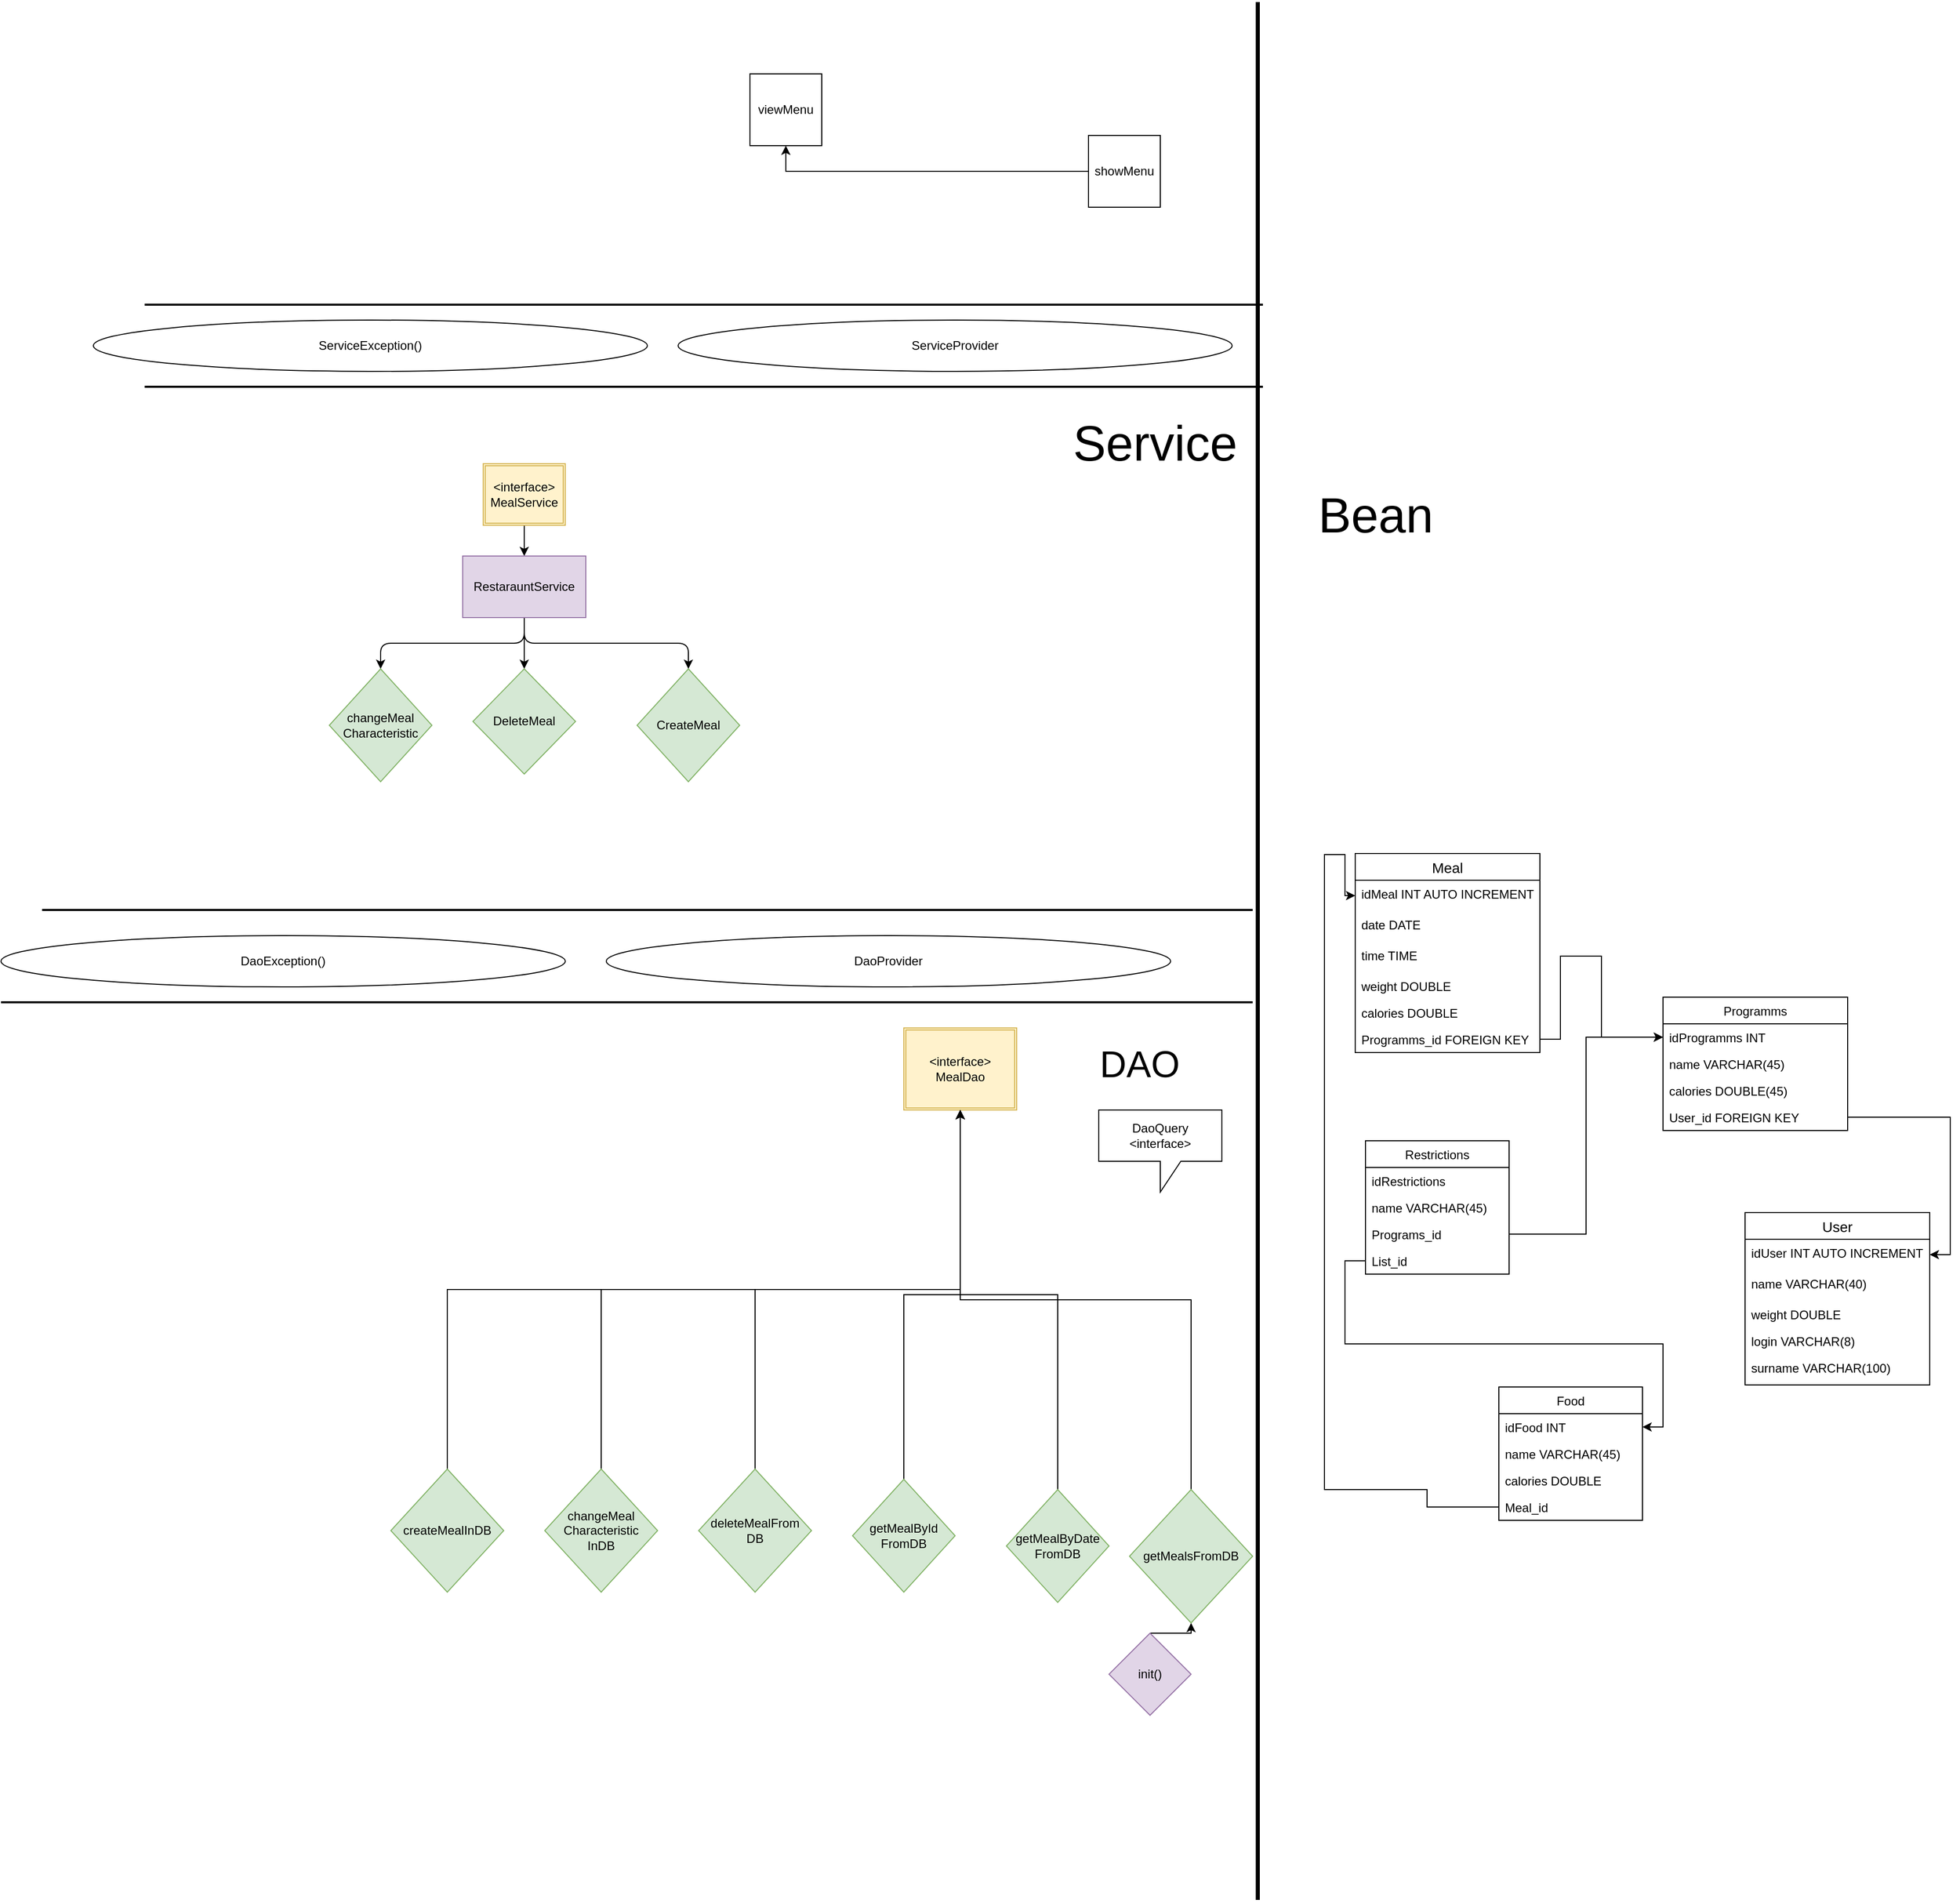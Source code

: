 <mxfile version="15.2.7" type="device"><diagram id="c3yvxUxh3kZcqtM6J-XO" name="Страница 1"><mxGraphModel dx="3355" dy="2353" grid="1" gridSize="10" guides="0" tooltips="1" connect="1" arrows="1" fold="1" page="1" pageScale="1" pageWidth="827" pageHeight="1169" background="none" math="0" shadow="0"><root><mxCell id="0"/><mxCell id="1" parent="0"/><mxCell id="Pwz-YLJkzws4ze8zwUJu-31" style="edgeStyle=orthogonalEdgeStyle;rounded=0;orthogonalLoop=1;jettySize=auto;html=1;exitX=0.5;exitY=0;exitDx=0;exitDy=0;entryX=0.5;entryY=1;entryDx=0;entryDy=0;" edge="1" parent="1" source="-x_6yDWP8HHU-Ib0mkeb-3" target="Pwz-YLJkzws4ze8zwUJu-18"><mxGeometry relative="1" as="geometry"><Array as="points"><mxPoint x="830" y="1500"/></Array></mxGeometry></mxCell><mxCell id="-x_6yDWP8HHU-Ib0mkeb-3" value="init()" style="rhombus;whiteSpace=wrap;html=1;fillColor=#e1d5e7;strokeColor=#9673a6;" parent="1" vertex="1"><mxGeometry x="750" y="1500" width="80" height="80" as="geometry"/></mxCell><mxCell id="-x_6yDWP8HHU-Ib0mkeb-27" style="edgeStyle=orthogonalEdgeStyle;curved=0;rounded=1;orthogonalLoop=1;jettySize=auto;html=1;exitX=0.5;exitY=1;exitDx=0;exitDy=0;entryX=0.5;entryY=0;entryDx=0;entryDy=0;" parent="1" source="-x_6yDWP8HHU-Ib0mkeb-16" target="-x_6yDWP8HHU-Ib0mkeb-22" edge="1"><mxGeometry relative="1" as="geometry"/></mxCell><mxCell id="-x_6yDWP8HHU-Ib0mkeb-16" value="&amp;lt;interface&amp;gt;&lt;br&gt;MealService" style="shape=ext;double=1;rounded=0;whiteSpace=wrap;html=1;fillColor=#fff2cc;strokeColor=#d6b656;" parent="1" vertex="1"><mxGeometry x="140" y="360" width="80" height="60" as="geometry"/></mxCell><mxCell id="-x_6yDWP8HHU-Ib0mkeb-20" value="&lt;span style=&quot;font-family: &amp;#34;helvetica&amp;#34;&quot;&gt;viewMenu&lt;/span&gt;" style="whiteSpace=wrap;html=1;aspect=fixed;rounded=0;" parent="1" vertex="1"><mxGeometry x="400" y="-20" width="70" height="70" as="geometry"/></mxCell><mxCell id="-x_6yDWP8HHU-Ib0mkeb-28" style="edgeStyle=orthogonalEdgeStyle;curved=0;rounded=1;orthogonalLoop=1;jettySize=auto;html=1;exitX=0.5;exitY=1;exitDx=0;exitDy=0;entryX=0.5;entryY=0;entryDx=0;entryDy=0;" parent="1" source="-x_6yDWP8HHU-Ib0mkeb-22" target="-x_6yDWP8HHU-Ib0mkeb-24" edge="1"><mxGeometry relative="1" as="geometry"/></mxCell><mxCell id="-x_6yDWP8HHU-Ib0mkeb-29" style="edgeStyle=orthogonalEdgeStyle;curved=0;rounded=1;orthogonalLoop=1;jettySize=auto;html=1;exitX=0.5;exitY=1;exitDx=0;exitDy=0;" parent="1" source="-x_6yDWP8HHU-Ib0mkeb-22" target="-x_6yDWP8HHU-Ib0mkeb-25" edge="1"><mxGeometry relative="1" as="geometry"/></mxCell><mxCell id="-x_6yDWP8HHU-Ib0mkeb-41" style="edgeStyle=orthogonalEdgeStyle;curved=0;rounded=1;orthogonalLoop=1;jettySize=auto;html=1;exitX=0.5;exitY=1;exitDx=0;exitDy=0;entryX=0.5;entryY=0;entryDx=0;entryDy=0;" parent="1" source="-x_6yDWP8HHU-Ib0mkeb-22" target="-x_6yDWP8HHU-Ib0mkeb-40" edge="1"><mxGeometry relative="1" as="geometry"><Array as="points"><mxPoint x="180" y="511"/></Array></mxGeometry></mxCell><mxCell id="-x_6yDWP8HHU-Ib0mkeb-22" value="RestarauntService" style="rounded=0;whiteSpace=wrap;html=1;fillColor=#e1d5e7;strokeColor=#9673a6;" parent="1" vertex="1"><mxGeometry x="120" y="450" width="120" height="60" as="geometry"/></mxCell><mxCell id="-x_6yDWP8HHU-Ib0mkeb-24" value="CreateMeal" style="rhombus;whiteSpace=wrap;html=1;rounded=0;fillColor=#d5e8d4;strokeColor=#82b366;" parent="1" vertex="1"><mxGeometry x="290" y="560" width="100" height="110" as="geometry"/></mxCell><mxCell id="-x_6yDWP8HHU-Ib0mkeb-25" value="changeMeal&lt;br&gt;Characteristic" style="rhombus;whiteSpace=wrap;html=1;rounded=0;fillColor=#d5e8d4;strokeColor=#82b366;" parent="1" vertex="1"><mxGeometry x="-10" y="560" width="100" height="110" as="geometry"/></mxCell><mxCell id="-x_6yDWP8HHU-Ib0mkeb-40" value="DeleteMeal" style="rhombus;whiteSpace=wrap;html=1;rounded=0;fillColor=#d5e8d4;strokeColor=#82b366;" parent="1" vertex="1"><mxGeometry x="130" y="560" width="100" height="102.5" as="geometry"/></mxCell><mxCell id="-x_6yDWP8HHU-Ib0mkeb-44" value="" style="line;strokeWidth=2;html=1;rounded=0;" parent="1" vertex="1"><mxGeometry x="-190" y="200" width="1090" height="10" as="geometry"/></mxCell><mxCell id="-x_6yDWP8HHU-Ib0mkeb-45" value="" style="line;strokeWidth=2;html=1;rounded=0;" parent="1" vertex="1"><mxGeometry x="-290" y="790" width="1180" height="10" as="geometry"/></mxCell><mxCell id="bCsFz-7SM2GW4BfeGcmT-1" value="" style="line;strokeWidth=4;direction=south;html=1;perimeter=backbonePerimeter;points=[];outlineConnect=0;" parent="1" vertex="1"><mxGeometry x="890" y="-90" width="10" height="1850" as="geometry"/></mxCell><mxCell id="bCsFz-7SM2GW4BfeGcmT-2" value="User" style="swimlane;fontStyle=0;childLayout=stackLayout;horizontal=1;startSize=26;horizontalStack=0;resizeParent=1;resizeParentMax=0;resizeLast=0;collapsible=1;marginBottom=0;align=center;fontSize=14;" parent="1" vertex="1"><mxGeometry x="1370" y="1090" width="180" height="168" as="geometry"/></mxCell><mxCell id="bCsFz-7SM2GW4BfeGcmT-3" value="idUser INT AUTO INCREMENT" style="text;strokeColor=none;fillColor=none;spacingLeft=4;spacingRight=4;overflow=hidden;rotatable=0;points=[[0,0.5],[1,0.5]];portConstraint=eastwest;fontSize=12;" parent="bCsFz-7SM2GW4BfeGcmT-2" vertex="1"><mxGeometry y="26" width="180" height="30" as="geometry"/></mxCell><mxCell id="bCsFz-7SM2GW4BfeGcmT-4" value="name VARCHAR(40)" style="text;strokeColor=none;fillColor=none;spacingLeft=4;spacingRight=4;overflow=hidden;rotatable=0;points=[[0,0.5],[1,0.5]];portConstraint=eastwest;fontSize=12;" parent="bCsFz-7SM2GW4BfeGcmT-2" vertex="1"><mxGeometry y="56" width="180" height="30" as="geometry"/></mxCell><mxCell id="76D0ixJ6Ea2DuN9ZIMmK-1" value="weight DOUBLE" style="text;strokeColor=none;fillColor=none;align=left;verticalAlign=top;spacingLeft=4;spacingRight=4;overflow=hidden;rotatable=0;points=[[0,0.5],[1,0.5]];portConstraint=eastwest;" parent="bCsFz-7SM2GW4BfeGcmT-2" vertex="1"><mxGeometry y="86" width="180" height="26" as="geometry"/></mxCell><mxCell id="76D0ixJ6Ea2DuN9ZIMmK-2" value="login VARCHAR(8)" style="text;strokeColor=none;fillColor=none;align=left;verticalAlign=top;spacingLeft=4;spacingRight=4;overflow=hidden;rotatable=0;points=[[0,0.5],[1,0.5]];portConstraint=eastwest;" parent="bCsFz-7SM2GW4BfeGcmT-2" vertex="1"><mxGeometry y="112" width="180" height="26" as="geometry"/></mxCell><mxCell id="bCsFz-7SM2GW4BfeGcmT-5" value="surname VARCHAR(100)" style="text;strokeColor=none;fillColor=none;spacingLeft=4;spacingRight=4;overflow=hidden;rotatable=0;points=[[0,0.5],[1,0.5]];portConstraint=eastwest;fontSize=12;" parent="bCsFz-7SM2GW4BfeGcmT-2" vertex="1"><mxGeometry y="138" width="180" height="30" as="geometry"/></mxCell><mxCell id="pEmIB4G5JWECPg8yHSfa-1" value="Meal" style="swimlane;fontStyle=0;childLayout=stackLayout;horizontal=1;startSize=26;horizontalStack=0;resizeParent=1;resizeParentMax=0;resizeLast=0;collapsible=1;marginBottom=0;align=center;fontSize=14;" parent="1" vertex="1"><mxGeometry x="990" y="740" width="180" height="194" as="geometry"><mxRectangle x="340" y="990" width="60" height="26" as="alternateBounds"/></mxGeometry></mxCell><mxCell id="pEmIB4G5JWECPg8yHSfa-2" value="idMeal INT AUTO INCREMENT" style="text;strokeColor=none;fillColor=none;spacingLeft=4;spacingRight=4;overflow=hidden;rotatable=0;points=[[0,0.5],[1,0.5]];portConstraint=eastwest;fontSize=12;" parent="pEmIB4G5JWECPg8yHSfa-1" vertex="1"><mxGeometry y="26" width="180" height="30" as="geometry"/></mxCell><mxCell id="pEmIB4G5JWECPg8yHSfa-3" value="date DATE" style="text;strokeColor=none;fillColor=none;spacingLeft=4;spacingRight=4;overflow=hidden;rotatable=0;points=[[0,0.5],[1,0.5]];portConstraint=eastwest;fontSize=12;" parent="pEmIB4G5JWECPg8yHSfa-1" vertex="1"><mxGeometry y="56" width="180" height="30" as="geometry"/></mxCell><mxCell id="pEmIB4G5JWECPg8yHSfa-4" value="time TIME &#10;" style="text;strokeColor=none;fillColor=none;spacingLeft=4;spacingRight=4;overflow=hidden;rotatable=0;points=[[0,0.5],[1,0.5]];portConstraint=eastwest;fontSize=12;" parent="pEmIB4G5JWECPg8yHSfa-1" vertex="1"><mxGeometry y="86" width="180" height="30" as="geometry"/></mxCell><mxCell id="pEmIB4G5JWECPg8yHSfa-6" value="weight DOUBLE" style="text;strokeColor=none;fillColor=none;align=left;verticalAlign=top;spacingLeft=4;spacingRight=4;overflow=hidden;rotatable=0;points=[[0,0.5],[1,0.5]];portConstraint=eastwest;" parent="pEmIB4G5JWECPg8yHSfa-1" vertex="1"><mxGeometry y="116" width="180" height="26" as="geometry"/></mxCell><mxCell id="pEmIB4G5JWECPg8yHSfa-7" value="calories DOUBLE&#10;" style="text;strokeColor=none;fillColor=none;align=left;verticalAlign=top;spacingLeft=4;spacingRight=4;overflow=hidden;rotatable=0;points=[[0,0.5],[1,0.5]];portConstraint=eastwest;" parent="pEmIB4G5JWECPg8yHSfa-1" vertex="1"><mxGeometry y="142" width="180" height="26" as="geometry"/></mxCell><mxCell id="76D0ixJ6Ea2DuN9ZIMmK-19" value="Programms_id FOREIGN KEY" style="text;strokeColor=none;fillColor=none;align=left;verticalAlign=top;spacingLeft=4;spacingRight=4;overflow=hidden;rotatable=0;points=[[0,0.5],[1,0.5]];portConstraint=eastwest;" parent="pEmIB4G5JWECPg8yHSfa-1" vertex="1"><mxGeometry y="168" width="180" height="26" as="geometry"/></mxCell><mxCell id="76D0ixJ6Ea2DuN9ZIMmK-3" value="Programms" style="swimlane;fontStyle=0;childLayout=stackLayout;horizontal=1;startSize=26;horizontalStack=0;resizeParent=1;resizeParentMax=0;resizeLast=0;collapsible=1;marginBottom=0;" parent="1" vertex="1"><mxGeometry x="1290" y="880" width="180" height="130" as="geometry"/></mxCell><mxCell id="76D0ixJ6Ea2DuN9ZIMmK-4" value="idProgramms INT " style="text;strokeColor=none;fillColor=none;align=left;verticalAlign=top;spacingLeft=4;spacingRight=4;overflow=hidden;rotatable=0;points=[[0,0.5],[1,0.5]];portConstraint=eastwest;" parent="76D0ixJ6Ea2DuN9ZIMmK-3" vertex="1"><mxGeometry y="26" width="180" height="26" as="geometry"/></mxCell><mxCell id="76D0ixJ6Ea2DuN9ZIMmK-5" value="name VARCHAR(45)" style="text;strokeColor=none;fillColor=none;align=left;verticalAlign=top;spacingLeft=4;spacingRight=4;overflow=hidden;rotatable=0;points=[[0,0.5],[1,0.5]];portConstraint=eastwest;" parent="76D0ixJ6Ea2DuN9ZIMmK-3" vertex="1"><mxGeometry y="52" width="180" height="26" as="geometry"/></mxCell><mxCell id="76D0ixJ6Ea2DuN9ZIMmK-6" value="calories DOUBLE(45)" style="text;strokeColor=none;fillColor=none;align=left;verticalAlign=top;spacingLeft=4;spacingRight=4;overflow=hidden;rotatable=0;points=[[0,0.5],[1,0.5]];portConstraint=eastwest;" parent="76D0ixJ6Ea2DuN9ZIMmK-3" vertex="1"><mxGeometry y="78" width="180" height="26" as="geometry"/></mxCell><mxCell id="76D0ixJ6Ea2DuN9ZIMmK-7" value="User_id FOREIGN KEY" style="text;strokeColor=none;fillColor=none;align=left;verticalAlign=top;spacingLeft=4;spacingRight=4;overflow=hidden;rotatable=0;points=[[0,0.5],[1,0.5]];portConstraint=eastwest;" parent="76D0ixJ6Ea2DuN9ZIMmK-3" vertex="1"><mxGeometry y="104" width="180" height="26" as="geometry"/></mxCell><mxCell id="76D0ixJ6Ea2DuN9ZIMmK-9" value="Restrictions" style="swimlane;fontStyle=0;childLayout=stackLayout;horizontal=1;startSize=26;horizontalStack=0;resizeParent=1;resizeParentMax=0;resizeLast=0;collapsible=1;marginBottom=0;" parent="1" vertex="1"><mxGeometry x="1000" y="1020" width="140" height="130" as="geometry"/></mxCell><mxCell id="76D0ixJ6Ea2DuN9ZIMmK-10" value="idRestrictions&#10;" style="text;strokeColor=none;fillColor=none;align=left;verticalAlign=top;spacingLeft=4;spacingRight=4;overflow=hidden;rotatable=0;points=[[0,0.5],[1,0.5]];portConstraint=eastwest;" parent="76D0ixJ6Ea2DuN9ZIMmK-9" vertex="1"><mxGeometry y="26" width="140" height="26" as="geometry"/></mxCell><mxCell id="76D0ixJ6Ea2DuN9ZIMmK-11" value="name VARCHAR(45)&#10;" style="text;strokeColor=none;fillColor=none;align=left;verticalAlign=top;spacingLeft=4;spacingRight=4;overflow=hidden;rotatable=0;points=[[0,0.5],[1,0.5]];portConstraint=eastwest;" parent="76D0ixJ6Ea2DuN9ZIMmK-9" vertex="1"><mxGeometry y="52" width="140" height="26" as="geometry"/></mxCell><mxCell id="76D0ixJ6Ea2DuN9ZIMmK-12" value="Programs_id" style="text;strokeColor=none;fillColor=none;align=left;verticalAlign=top;spacingLeft=4;spacingRight=4;overflow=hidden;rotatable=0;points=[[0,0.5],[1,0.5]];portConstraint=eastwest;" parent="76D0ixJ6Ea2DuN9ZIMmK-9" vertex="1"><mxGeometry y="78" width="140" height="26" as="geometry"/></mxCell><mxCell id="76D0ixJ6Ea2DuN9ZIMmK-24" value="List_id" style="text;strokeColor=none;fillColor=none;align=left;verticalAlign=top;spacingLeft=4;spacingRight=4;overflow=hidden;rotatable=0;points=[[0,0.5],[1,0.5]];portConstraint=eastwest;" parent="76D0ixJ6Ea2DuN9ZIMmK-9" vertex="1"><mxGeometry y="104" width="140" height="26" as="geometry"/></mxCell><mxCell id="76D0ixJ6Ea2DuN9ZIMmK-13" value="Food" style="swimlane;fontStyle=0;childLayout=stackLayout;horizontal=1;startSize=26;horizontalStack=0;resizeParent=1;resizeParentMax=0;resizeLast=0;collapsible=1;marginBottom=0;" parent="1" vertex="1"><mxGeometry x="1130" y="1260" width="140" height="130" as="geometry"/></mxCell><mxCell id="76D0ixJ6Ea2DuN9ZIMmK-14" value="idFood INT" style="text;strokeColor=none;fillColor=none;align=left;verticalAlign=top;spacingLeft=4;spacingRight=4;overflow=hidden;rotatable=0;points=[[0,0.5],[1,0.5]];portConstraint=eastwest;" parent="76D0ixJ6Ea2DuN9ZIMmK-13" vertex="1"><mxGeometry y="26" width="140" height="26" as="geometry"/></mxCell><mxCell id="76D0ixJ6Ea2DuN9ZIMmK-15" value="name VARCHAR(45)" style="text;strokeColor=none;fillColor=none;align=left;verticalAlign=top;spacingLeft=4;spacingRight=4;overflow=hidden;rotatable=0;points=[[0,0.5],[1,0.5]];portConstraint=eastwest;" parent="76D0ixJ6Ea2DuN9ZIMmK-13" vertex="1"><mxGeometry y="52" width="140" height="26" as="geometry"/></mxCell><mxCell id="76D0ixJ6Ea2DuN9ZIMmK-16" value="calories DOUBLE" style="text;strokeColor=none;fillColor=none;align=left;verticalAlign=top;spacingLeft=4;spacingRight=4;overflow=hidden;rotatable=0;points=[[0,0.5],[1,0.5]];portConstraint=eastwest;" parent="76D0ixJ6Ea2DuN9ZIMmK-13" vertex="1"><mxGeometry y="78" width="140" height="26" as="geometry"/></mxCell><mxCell id="76D0ixJ6Ea2DuN9ZIMmK-17" value="Meal_id&#10;" style="text;strokeColor=none;fillColor=none;align=left;verticalAlign=top;spacingLeft=4;spacingRight=4;overflow=hidden;rotatable=0;points=[[0,0.5],[1,0.5]];portConstraint=eastwest;" parent="76D0ixJ6Ea2DuN9ZIMmK-13" vertex="1"><mxGeometry y="104" width="140" height="26" as="geometry"/></mxCell><mxCell id="76D0ixJ6Ea2DuN9ZIMmK-20" style="edgeStyle=orthogonalEdgeStyle;rounded=0;orthogonalLoop=1;jettySize=auto;html=1;exitX=1;exitY=0.5;exitDx=0;exitDy=0;entryX=0;entryY=0.5;entryDx=0;entryDy=0;" parent="1" source="76D0ixJ6Ea2DuN9ZIMmK-19" target="76D0ixJ6Ea2DuN9ZIMmK-4" edge="1"><mxGeometry relative="1" as="geometry"><mxPoint x="530" y="1240" as="targetPoint"/><Array as="points"><mxPoint x="1190" y="921"/><mxPoint x="1190" y="840"/><mxPoint x="1230" y="840"/><mxPoint x="1230" y="919"/></Array></mxGeometry></mxCell><mxCell id="76D0ixJ6Ea2DuN9ZIMmK-21" style="edgeStyle=orthogonalEdgeStyle;rounded=0;orthogonalLoop=1;jettySize=auto;html=1;exitX=0;exitY=0.5;exitDx=0;exitDy=0;entryX=0;entryY=0.5;entryDx=0;entryDy=0;" parent="1" source="76D0ixJ6Ea2DuN9ZIMmK-17" target="pEmIB4G5JWECPg8yHSfa-2" edge="1"><mxGeometry relative="1" as="geometry"><Array as="points"><mxPoint x="1060" y="1377"/><mxPoint x="1060" y="1360"/><mxPoint x="960" y="1360"/><mxPoint x="960" y="741"/><mxPoint x="980" y="741"/><mxPoint x="980" y="781"/></Array></mxGeometry></mxCell><mxCell id="76D0ixJ6Ea2DuN9ZIMmK-23" style="edgeStyle=orthogonalEdgeStyle;rounded=0;orthogonalLoop=1;jettySize=auto;html=1;exitX=1;exitY=0.5;exitDx=0;exitDy=0;entryX=0;entryY=0.5;entryDx=0;entryDy=0;" parent="1" source="76D0ixJ6Ea2DuN9ZIMmK-12" target="76D0ixJ6Ea2DuN9ZIMmK-4" edge="1"><mxGeometry relative="1" as="geometry"/></mxCell><mxCell id="76D0ixJ6Ea2DuN9ZIMmK-25" style="edgeStyle=orthogonalEdgeStyle;rounded=0;orthogonalLoop=1;jettySize=auto;html=1;exitX=0;exitY=0.5;exitDx=0;exitDy=0;entryX=1;entryY=0.5;entryDx=0;entryDy=0;" parent="1" source="76D0ixJ6Ea2DuN9ZIMmK-24" target="76D0ixJ6Ea2DuN9ZIMmK-14" edge="1"><mxGeometry relative="1" as="geometry"/></mxCell><mxCell id="jZW5hyT2n3iZxvgtVARV-4" style="edgeStyle=orthogonalEdgeStyle;rounded=0;orthogonalLoop=1;jettySize=auto;html=1;exitX=0;exitY=0.5;exitDx=0;exitDy=0;entryX=0.5;entryY=1;entryDx=0;entryDy=0;" parent="1" source="jZW5hyT2n3iZxvgtVARV-3" target="-x_6yDWP8HHU-Ib0mkeb-20" edge="1"><mxGeometry relative="1" as="geometry"/></mxCell><mxCell id="jZW5hyT2n3iZxvgtVARV-3" value="&lt;span style=&quot;font-family: &amp;#34;helvetica&amp;#34;&quot;&gt;showMenu&lt;/span&gt;" style="whiteSpace=wrap;html=1;aspect=fixed;rounded=0;" parent="1" vertex="1"><mxGeometry x="730" y="40" width="70" height="70" as="geometry"/></mxCell><mxCell id="Pwz-YLJkzws4ze8zwUJu-1" value="" style="line;strokeWidth=2;html=1;rounded=0;" vertex="1" parent="1"><mxGeometry x="-330" y="880" width="1220" height="10" as="geometry"/></mxCell><mxCell id="Pwz-YLJkzws4ze8zwUJu-2" value="DaoProvider" style="ellipse;whiteSpace=wrap;html=1;" vertex="1" parent="1"><mxGeometry x="260" y="820" width="550" height="50" as="geometry"/></mxCell><mxCell id="Pwz-YLJkzws4ze8zwUJu-3" value="" style="line;strokeWidth=2;html=1;rounded=0;" vertex="1" parent="1"><mxGeometry x="-190" y="280" width="1090" height="10" as="geometry"/></mxCell><mxCell id="Pwz-YLJkzws4ze8zwUJu-4" value="ServiceProvider" style="ellipse;whiteSpace=wrap;html=1;" vertex="1" parent="1"><mxGeometry x="330" y="220" width="540" height="50" as="geometry"/></mxCell><mxCell id="Pwz-YLJkzws4ze8zwUJu-9" value="DaoException()" style="ellipse;whiteSpace=wrap;html=1;" vertex="1" parent="1"><mxGeometry x="-330" y="820" width="550" height="50" as="geometry"/></mxCell><mxCell id="Pwz-YLJkzws4ze8zwUJu-10" value="ServiceException()" style="ellipse;whiteSpace=wrap;html=1;" vertex="1" parent="1"><mxGeometry x="-240" y="220" width="540" height="50" as="geometry"/></mxCell><mxCell id="Pwz-YLJkzws4ze8zwUJu-11" style="edgeStyle=orthogonalEdgeStyle;rounded=0;orthogonalLoop=1;jettySize=auto;html=1;exitX=1;exitY=0.5;exitDx=0;exitDy=0;entryX=1;entryY=0.5;entryDx=0;entryDy=0;" edge="1" parent="1" source="76D0ixJ6Ea2DuN9ZIMmK-7" target="bCsFz-7SM2GW4BfeGcmT-3"><mxGeometry relative="1" as="geometry"/></mxCell><mxCell id="Pwz-YLJkzws4ze8zwUJu-12" value="&lt;font style=&quot;font-size: 36px&quot;&gt;DAO&lt;/font&gt;" style="text;html=1;strokeColor=none;fillColor=none;align=center;verticalAlign=middle;whiteSpace=wrap;rounded=0;" vertex="1" parent="1"><mxGeometry x="670" y="910" width="220" height="70" as="geometry"/></mxCell><mxCell id="Pwz-YLJkzws4ze8zwUJu-13" value="&lt;font style=&quot;font-size: 48px&quot;&gt;Bean&lt;/font&gt;" style="text;html=1;strokeColor=none;fillColor=none;align=center;verticalAlign=middle;whiteSpace=wrap;rounded=0;" vertex="1" parent="1"><mxGeometry x="910" y="300" width="200" height="220" as="geometry"/></mxCell><mxCell id="Pwz-YLJkzws4ze8zwUJu-15" value="&lt;font style=&quot;font-size: 48px&quot;&gt;Service&lt;/font&gt;" style="text;html=1;strokeColor=none;fillColor=none;align=center;verticalAlign=middle;whiteSpace=wrap;rounded=0;" vertex="1" parent="1"><mxGeometry x="710" y="290" width="170" height="100" as="geometry"/></mxCell><mxCell id="Pwz-YLJkzws4ze8zwUJu-16" value="DaoQuery&lt;br&gt;&amp;lt;interface&amp;gt;" style="shape=callout;whiteSpace=wrap;html=1;perimeter=calloutPerimeter;" vertex="1" parent="1"><mxGeometry x="740" y="990" width="120" height="80" as="geometry"/></mxCell><mxCell id="Pwz-YLJkzws4ze8zwUJu-17" value="&amp;lt;interface&amp;gt;&lt;br&gt;MealDao" style="shape=ext;double=1;rounded=0;whiteSpace=wrap;html=1;fillColor=#fff2cc;strokeColor=#d6b656;" vertex="1" parent="1"><mxGeometry x="550" y="910" width="110" height="80" as="geometry"/></mxCell><mxCell id="Pwz-YLJkzws4ze8zwUJu-25" style="edgeStyle=orthogonalEdgeStyle;rounded=0;orthogonalLoop=1;jettySize=auto;html=1;exitX=0.5;exitY=0;exitDx=0;exitDy=0;entryX=0.5;entryY=1;entryDx=0;entryDy=0;" edge="1" parent="1" source="Pwz-YLJkzws4ze8zwUJu-18" target="Pwz-YLJkzws4ze8zwUJu-17"><mxGeometry relative="1" as="geometry"/></mxCell><mxCell id="Pwz-YLJkzws4ze8zwUJu-18" value="getMealsFromDB" style="rhombus;whiteSpace=wrap;html=1;rounded=0;fillColor=#d5e8d4;strokeColor=#82b366;rotation=0;" vertex="1" parent="1"><mxGeometry x="770" y="1360" width="120" height="130" as="geometry"/></mxCell><mxCell id="Pwz-YLJkzws4ze8zwUJu-27" style="edgeStyle=orthogonalEdgeStyle;rounded=0;orthogonalLoop=1;jettySize=auto;html=1;exitX=0.5;exitY=0;exitDx=0;exitDy=0;entryX=0.5;entryY=1;entryDx=0;entryDy=0;" edge="1" parent="1" source="Pwz-YLJkzws4ze8zwUJu-19" target="Pwz-YLJkzws4ze8zwUJu-17"><mxGeometry relative="1" as="geometry"/></mxCell><mxCell id="Pwz-YLJkzws4ze8zwUJu-19" value="changeMeal&lt;br&gt;Characteristic&lt;br&gt;InDB" style="rhombus;whiteSpace=wrap;html=1;rounded=0;fillColor=#d5e8d4;strokeColor=#82b366;" vertex="1" parent="1"><mxGeometry x="200" y="1340" width="110" height="120" as="geometry"/></mxCell><mxCell id="Pwz-YLJkzws4ze8zwUJu-26" style="edgeStyle=orthogonalEdgeStyle;rounded=0;orthogonalLoop=1;jettySize=auto;html=1;exitX=0.5;exitY=0;exitDx=0;exitDy=0;entryX=0.5;entryY=1;entryDx=0;entryDy=0;" edge="1" parent="1" source="Pwz-YLJkzws4ze8zwUJu-20" target="Pwz-YLJkzws4ze8zwUJu-17"><mxGeometry relative="1" as="geometry"/></mxCell><mxCell id="Pwz-YLJkzws4ze8zwUJu-20" value="createMealInDB" style="rhombus;whiteSpace=wrap;html=1;rounded=0;fillColor=#d5e8d4;strokeColor=#82b366;" vertex="1" parent="1"><mxGeometry x="50" y="1340" width="110" height="120" as="geometry"/></mxCell><mxCell id="Pwz-YLJkzws4ze8zwUJu-30" style="edgeStyle=orthogonalEdgeStyle;rounded=0;orthogonalLoop=1;jettySize=auto;html=1;exitX=0.5;exitY=0;exitDx=0;exitDy=0;entryX=0.5;entryY=1;entryDx=0;entryDy=0;" edge="1" parent="1" source="Pwz-YLJkzws4ze8zwUJu-22" target="Pwz-YLJkzws4ze8zwUJu-17"><mxGeometry relative="1" as="geometry"><Array as="points"><mxPoint x="700" y="1170"/><mxPoint x="605" y="1170"/></Array></mxGeometry></mxCell><mxCell id="Pwz-YLJkzws4ze8zwUJu-22" value="getMealByDate&lt;br&gt;FromDB" style="rhombus;whiteSpace=wrap;html=1;rounded=0;fillColor=#d5e8d4;strokeColor=#82b366;" vertex="1" parent="1"><mxGeometry x="650" y="1360" width="100" height="110" as="geometry"/></mxCell><mxCell id="Pwz-YLJkzws4ze8zwUJu-29" style="edgeStyle=orthogonalEdgeStyle;rounded=0;orthogonalLoop=1;jettySize=auto;html=1;exitX=0.5;exitY=0;exitDx=0;exitDy=0;entryX=0.5;entryY=1;entryDx=0;entryDy=0;" edge="1" parent="1" source="Pwz-YLJkzws4ze8zwUJu-23" target="Pwz-YLJkzws4ze8zwUJu-17"><mxGeometry relative="1" as="geometry"/></mxCell><mxCell id="Pwz-YLJkzws4ze8zwUJu-23" value="getMealById&lt;br&gt;FromDB" style="rhombus;whiteSpace=wrap;html=1;rounded=0;fillColor=#d5e8d4;strokeColor=#82b366;" vertex="1" parent="1"><mxGeometry x="500" y="1350" width="100" height="110" as="geometry"/></mxCell><mxCell id="Pwz-YLJkzws4ze8zwUJu-28" style="edgeStyle=orthogonalEdgeStyle;rounded=0;orthogonalLoop=1;jettySize=auto;html=1;exitX=0.5;exitY=0;exitDx=0;exitDy=0;entryX=0.5;entryY=1;entryDx=0;entryDy=0;" edge="1" parent="1" source="Pwz-YLJkzws4ze8zwUJu-24" target="Pwz-YLJkzws4ze8zwUJu-17"><mxGeometry relative="1" as="geometry"/></mxCell><mxCell id="Pwz-YLJkzws4ze8zwUJu-24" value="deleteMealFrom&lt;br&gt;DB" style="rhombus;whiteSpace=wrap;html=1;rounded=0;fillColor=#d5e8d4;strokeColor=#82b366;" vertex="1" parent="1"><mxGeometry x="350" y="1340" width="110" height="120" as="geometry"/></mxCell></root></mxGraphModel></diagram></mxfile>